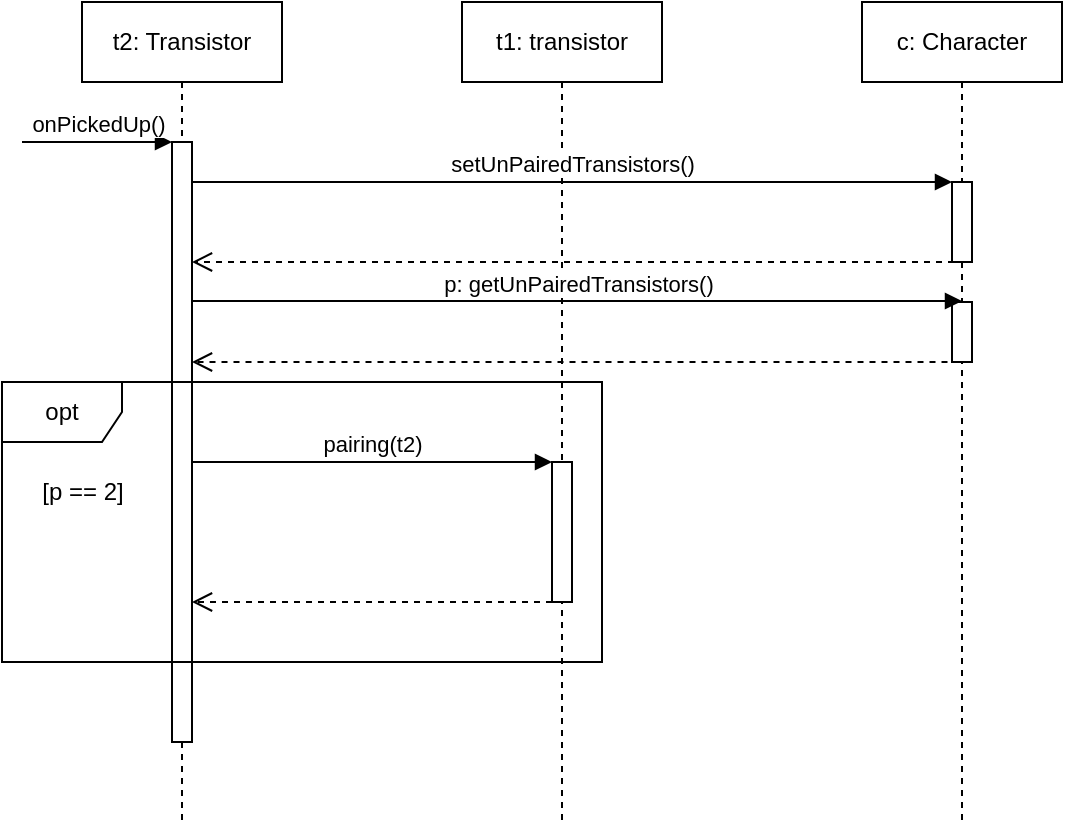 <mxfile version="24.0.0" type="device">
  <diagram name="Page-1" id="2YBvvXClWsGukQMizWep">
    <mxGraphModel dx="880" dy="442" grid="1" gridSize="10" guides="1" tooltips="1" connect="1" arrows="1" fold="1" page="1" pageScale="1" pageWidth="850" pageHeight="1100" math="0" shadow="0">
      <root>
        <mxCell id="0" />
        <mxCell id="1" parent="0" />
        <mxCell id="aM9ryv3xv72pqoxQDRHE-1" value="t2: Transistor" style="shape=umlLifeline;perimeter=lifelinePerimeter;whiteSpace=wrap;html=1;container=0;dropTarget=0;collapsible=0;recursiveResize=0;outlineConnect=0;portConstraint=eastwest;newEdgeStyle={&quot;edgeStyle&quot;:&quot;elbowEdgeStyle&quot;,&quot;elbow&quot;:&quot;vertical&quot;,&quot;curved&quot;:0,&quot;rounded&quot;:0};" parent="1" vertex="1">
          <mxGeometry x="50" y="40" width="100" height="410" as="geometry" />
        </mxCell>
        <mxCell id="aM9ryv3xv72pqoxQDRHE-2" value="" style="html=1;points=[];perimeter=orthogonalPerimeter;outlineConnect=0;targetShapes=umlLifeline;portConstraint=eastwest;newEdgeStyle={&quot;edgeStyle&quot;:&quot;elbowEdgeStyle&quot;,&quot;elbow&quot;:&quot;vertical&quot;,&quot;curved&quot;:0,&quot;rounded&quot;:0};" parent="aM9ryv3xv72pqoxQDRHE-1" vertex="1">
          <mxGeometry x="45" y="70" width="10" height="300" as="geometry" />
        </mxCell>
        <mxCell id="aM9ryv3xv72pqoxQDRHE-3" value="onPickedUp()" style="html=1;verticalAlign=bottom;startArrow=none;endArrow=block;startSize=8;edgeStyle=elbowEdgeStyle;elbow=vertical;curved=0;rounded=0;startFill=0;" parent="aM9ryv3xv72pqoxQDRHE-1" target="aM9ryv3xv72pqoxQDRHE-2" edge="1">
          <mxGeometry relative="1" as="geometry">
            <mxPoint x="-30" y="70" as="sourcePoint" />
          </mxGeometry>
        </mxCell>
        <mxCell id="bXRvJELjfIjWfAbOHyET-3" value="t1: transistor" style="shape=umlLifeline;perimeter=lifelinePerimeter;whiteSpace=wrap;html=1;container=1;dropTarget=0;collapsible=0;recursiveResize=0;outlineConnect=0;portConstraint=eastwest;newEdgeStyle={&quot;curved&quot;:0,&quot;rounded&quot;:0};" vertex="1" parent="1">
          <mxGeometry x="240" y="40" width="100" height="410" as="geometry" />
        </mxCell>
        <mxCell id="bXRvJELjfIjWfAbOHyET-4" value="" style="html=1;points=[[0,0,0,0,5],[0,1,0,0,-5],[1,0,0,0,5],[1,1,0,0,-5]];perimeter=orthogonalPerimeter;outlineConnect=0;targetShapes=umlLifeline;portConstraint=eastwest;newEdgeStyle={&quot;curved&quot;:0,&quot;rounded&quot;:0};" vertex="1" parent="bXRvJELjfIjWfAbOHyET-3">
          <mxGeometry x="45" y="230" width="10" height="70" as="geometry" />
        </mxCell>
        <mxCell id="bXRvJELjfIjWfAbOHyET-5" value="c: Character" style="shape=umlLifeline;perimeter=lifelinePerimeter;whiteSpace=wrap;html=1;container=1;dropTarget=0;collapsible=0;recursiveResize=0;outlineConnect=0;portConstraint=eastwest;newEdgeStyle={&quot;curved&quot;:0,&quot;rounded&quot;:0};" vertex="1" parent="1">
          <mxGeometry x="440" y="40" width="100" height="410" as="geometry" />
        </mxCell>
        <mxCell id="bXRvJELjfIjWfAbOHyET-6" value="" style="html=1;points=[[0,0,0,0,5],[0,1,0,0,-5],[1,0,0,0,5],[1,1,0,0,-5]];perimeter=orthogonalPerimeter;outlineConnect=0;targetShapes=umlLifeline;portConstraint=eastwest;newEdgeStyle={&quot;curved&quot;:0,&quot;rounded&quot;:0};" vertex="1" parent="bXRvJELjfIjWfAbOHyET-5">
          <mxGeometry x="45" y="90" width="10" height="40" as="geometry" />
        </mxCell>
        <mxCell id="bXRvJELjfIjWfAbOHyET-10" value="" style="html=1;points=[[0,0,0,0,5],[0,1,0,0,-5],[1,0,0,0,5],[1,1,0,0,-5]];perimeter=orthogonalPerimeter;outlineConnect=0;targetShapes=umlLifeline;portConstraint=eastwest;newEdgeStyle={&quot;curved&quot;:0,&quot;rounded&quot;:0};" vertex="1" parent="bXRvJELjfIjWfAbOHyET-5">
          <mxGeometry x="45" y="150" width="10" height="30" as="geometry" />
        </mxCell>
        <mxCell id="bXRvJELjfIjWfAbOHyET-7" value="setUnPairedTransistors()" style="html=1;verticalAlign=bottom;endArrow=block;curved=0;rounded=0;" edge="1" parent="1" source="aM9ryv3xv72pqoxQDRHE-2" target="bXRvJELjfIjWfAbOHyET-6">
          <mxGeometry width="80" relative="1" as="geometry">
            <mxPoint x="97.25" y="130" as="sourcePoint" />
            <mxPoint x="490" y="130" as="targetPoint" />
            <Array as="points">
              <mxPoint x="427.75" y="130" />
            </Array>
          </mxGeometry>
        </mxCell>
        <mxCell id="bXRvJELjfIjWfAbOHyET-8" value="" style="html=1;verticalAlign=bottom;endArrow=open;dashed=1;endSize=8;curved=0;rounded=0;exitX=0.5;exitY=0.825;exitDx=0;exitDy=0;exitPerimeter=0;" edge="1" parent="1" target="aM9ryv3xv72pqoxQDRHE-2">
          <mxGeometry relative="1" as="geometry">
            <mxPoint x="486" y="170" as="sourcePoint" />
            <mxPoint x="110" y="170" as="targetPoint" />
          </mxGeometry>
        </mxCell>
        <mxCell id="bXRvJELjfIjWfAbOHyET-9" value="p: getUnPairedTransistors()" style="html=1;verticalAlign=bottom;endArrow=block;curved=0;rounded=0;" edge="1" parent="1" source="aM9ryv3xv72pqoxQDRHE-2">
          <mxGeometry width="80" relative="1" as="geometry">
            <mxPoint x="110" y="190" as="sourcePoint" />
            <mxPoint x="490" y="189.5" as="targetPoint" />
          </mxGeometry>
        </mxCell>
        <mxCell id="bXRvJELjfIjWfAbOHyET-11" value="" style="html=1;verticalAlign=bottom;endArrow=open;dashed=1;endSize=8;curved=0;rounded=0;exitX=0;exitY=1;exitDx=0;exitDy=-5;exitPerimeter=0;" edge="1" parent="1" target="aM9ryv3xv72pqoxQDRHE-2">
          <mxGeometry relative="1" as="geometry">
            <mxPoint x="482.75" y="220" as="sourcePoint" />
            <mxPoint x="110" y="220" as="targetPoint" />
          </mxGeometry>
        </mxCell>
        <mxCell id="bXRvJELjfIjWfAbOHyET-12" value="pairing(t2)" style="html=1;verticalAlign=bottom;endArrow=block;curved=0;rounded=0;" edge="1" parent="1" source="aM9ryv3xv72pqoxQDRHE-2" target="bXRvJELjfIjWfAbOHyET-4">
          <mxGeometry width="80" relative="1" as="geometry">
            <mxPoint x="380" y="260" as="sourcePoint" />
            <mxPoint x="460" y="260" as="targetPoint" />
          </mxGeometry>
        </mxCell>
        <mxCell id="bXRvJELjfIjWfAbOHyET-13" value="opt" style="shape=umlFrame;whiteSpace=wrap;html=1;pointerEvents=0;" vertex="1" parent="1">
          <mxGeometry x="10" y="230" width="300" height="140" as="geometry" />
        </mxCell>
        <mxCell id="bXRvJELjfIjWfAbOHyET-15" value="[p == 2]" style="text;html=1;align=center;verticalAlign=middle;resizable=0;points=[];autosize=1;strokeColor=none;fillColor=none;" vertex="1" parent="1">
          <mxGeometry x="20" y="270" width="60" height="30" as="geometry" />
        </mxCell>
        <mxCell id="bXRvJELjfIjWfAbOHyET-16" value="" style="html=1;verticalAlign=bottom;endArrow=open;dashed=1;endSize=8;curved=0;rounded=0;" edge="1" parent="1">
          <mxGeometry relative="1" as="geometry">
            <mxPoint x="285" y="340" as="sourcePoint" />
            <mxPoint x="105" y="340" as="targetPoint" />
          </mxGeometry>
        </mxCell>
      </root>
    </mxGraphModel>
  </diagram>
</mxfile>

